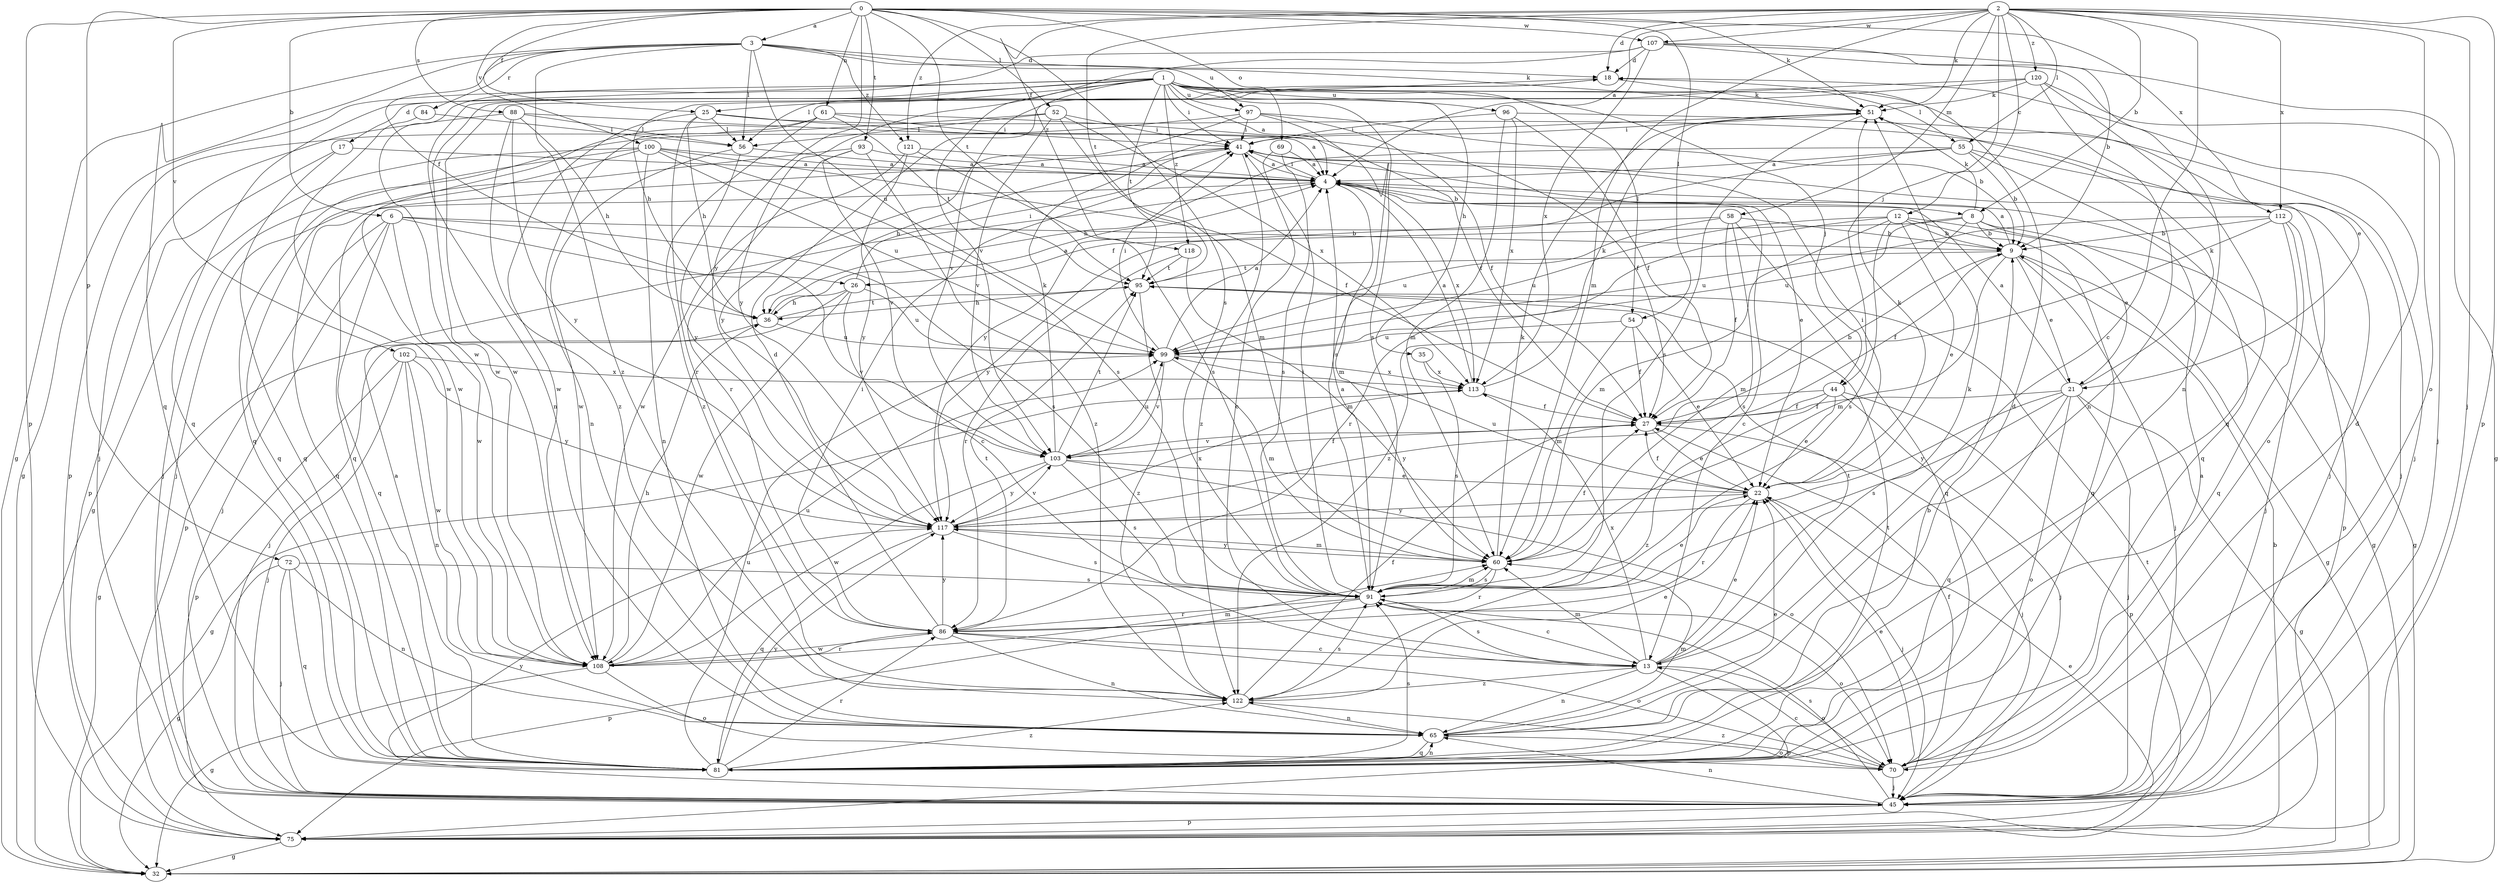 strict digraph  {
0;
1;
2;
3;
4;
6;
8;
9;
12;
13;
17;
18;
21;
22;
25;
26;
27;
32;
35;
36;
41;
44;
45;
51;
52;
54;
55;
56;
58;
60;
61;
65;
69;
70;
72;
75;
81;
84;
86;
88;
91;
93;
95;
96;
97;
99;
100;
102;
103;
107;
108;
112;
113;
117;
118;
120;
121;
122;
0 -> 3  [label=a];
0 -> 6  [label=b];
0 -> 25  [label=f];
0 -> 51  [label=k];
0 -> 52  [label=l];
0 -> 54  [label=l];
0 -> 61  [label=n];
0 -> 69  [label=o];
0 -> 72  [label=p];
0 -> 75  [label=p];
0 -> 88  [label=s];
0 -> 91  [label=s];
0 -> 93  [label=t];
0 -> 95  [label=t];
0 -> 100  [label=v];
0 -> 102  [label=v];
0 -> 107  [label=w];
0 -> 112  [label=x];
0 -> 117  [label=y];
1 -> 4  [label=a];
1 -> 17  [label=d];
1 -> 21  [label=e];
1 -> 25  [label=f];
1 -> 32  [label=g];
1 -> 35  [label=h];
1 -> 41  [label=i];
1 -> 44  [label=j];
1 -> 54  [label=l];
1 -> 55  [label=l];
1 -> 65  [label=n];
1 -> 81  [label=q];
1 -> 91  [label=s];
1 -> 95  [label=t];
1 -> 96  [label=u];
1 -> 97  [label=u];
1 -> 103  [label=v];
1 -> 117  [label=y];
1 -> 118  [label=z];
2 -> 4  [label=a];
2 -> 8  [label=b];
2 -> 12  [label=c];
2 -> 13  [label=c];
2 -> 18  [label=d];
2 -> 44  [label=j];
2 -> 45  [label=j];
2 -> 51  [label=k];
2 -> 55  [label=l];
2 -> 58  [label=m];
2 -> 60  [label=m];
2 -> 70  [label=o];
2 -> 75  [label=p];
2 -> 95  [label=t];
2 -> 107  [label=w];
2 -> 112  [label=x];
2 -> 118  [label=z];
2 -> 120  [label=z];
2 -> 121  [label=z];
3 -> 18  [label=d];
3 -> 26  [label=f];
3 -> 32  [label=g];
3 -> 51  [label=k];
3 -> 56  [label=l];
3 -> 81  [label=q];
3 -> 84  [label=r];
3 -> 97  [label=u];
3 -> 99  [label=u];
3 -> 121  [label=z];
3 -> 122  [label=z];
4 -> 8  [label=b];
4 -> 13  [label=c];
4 -> 41  [label=i];
4 -> 60  [label=m];
4 -> 81  [label=q];
4 -> 113  [label=x];
6 -> 9  [label=b];
6 -> 13  [label=c];
6 -> 45  [label=j];
6 -> 75  [label=p];
6 -> 81  [label=q];
6 -> 91  [label=s];
6 -> 108  [label=w];
8 -> 9  [label=b];
8 -> 21  [label=e];
8 -> 26  [label=f];
8 -> 32  [label=g];
8 -> 51  [label=k];
8 -> 60  [label=m];
8 -> 99  [label=u];
9 -> 4  [label=a];
9 -> 21  [label=e];
9 -> 27  [label=f];
9 -> 32  [label=g];
9 -> 45  [label=j];
9 -> 60  [label=m];
9 -> 95  [label=t];
12 -> 9  [label=b];
12 -> 22  [label=e];
12 -> 32  [label=g];
12 -> 60  [label=m];
12 -> 81  [label=q];
12 -> 86  [label=r];
12 -> 91  [label=s];
12 -> 99  [label=u];
13 -> 22  [label=e];
13 -> 51  [label=k];
13 -> 60  [label=m];
13 -> 65  [label=n];
13 -> 70  [label=o];
13 -> 75  [label=p];
13 -> 91  [label=s];
13 -> 95  [label=t];
13 -> 113  [label=x];
13 -> 122  [label=z];
17 -> 4  [label=a];
17 -> 75  [label=p];
17 -> 81  [label=q];
18 -> 51  [label=k];
18 -> 56  [label=l];
18 -> 108  [label=w];
21 -> 4  [label=a];
21 -> 27  [label=f];
21 -> 32  [label=g];
21 -> 45  [label=j];
21 -> 51  [label=k];
21 -> 70  [label=o];
21 -> 81  [label=q];
21 -> 91  [label=s];
21 -> 117  [label=y];
22 -> 27  [label=f];
22 -> 41  [label=i];
22 -> 45  [label=j];
22 -> 51  [label=k];
22 -> 86  [label=r];
22 -> 99  [label=u];
22 -> 117  [label=y];
25 -> 27  [label=f];
25 -> 36  [label=h];
25 -> 56  [label=l];
25 -> 70  [label=o];
25 -> 86  [label=r];
25 -> 108  [label=w];
26 -> 36  [label=h];
26 -> 41  [label=i];
26 -> 45  [label=j];
26 -> 99  [label=u];
26 -> 103  [label=v];
26 -> 108  [label=w];
27 -> 9  [label=b];
27 -> 22  [label=e];
27 -> 45  [label=j];
27 -> 103  [label=v];
35 -> 91  [label=s];
35 -> 113  [label=x];
36 -> 4  [label=a];
36 -> 32  [label=g];
36 -> 95  [label=t];
36 -> 99  [label=u];
41 -> 4  [label=a];
41 -> 22  [label=e];
41 -> 36  [label=h];
41 -> 45  [label=j];
41 -> 81  [label=q];
41 -> 122  [label=z];
44 -> 22  [label=e];
44 -> 27  [label=f];
44 -> 45  [label=j];
44 -> 75  [label=p];
44 -> 117  [label=y];
44 -> 122  [label=z];
45 -> 65  [label=n];
45 -> 75  [label=p];
45 -> 91  [label=s];
45 -> 117  [label=y];
51 -> 41  [label=i];
51 -> 91  [label=s];
52 -> 41  [label=i];
52 -> 56  [label=l];
52 -> 60  [label=m];
52 -> 75  [label=p];
52 -> 103  [label=v];
52 -> 113  [label=x];
54 -> 22  [label=e];
54 -> 27  [label=f];
54 -> 60  [label=m];
54 -> 99  [label=u];
55 -> 4  [label=a];
55 -> 9  [label=b];
55 -> 36  [label=h];
55 -> 45  [label=j];
55 -> 81  [label=q];
55 -> 117  [label=y];
56 -> 4  [label=a];
56 -> 108  [label=w];
56 -> 117  [label=y];
58 -> 9  [label=b];
58 -> 27  [label=f];
58 -> 81  [label=q];
58 -> 91  [label=s];
58 -> 99  [label=u];
58 -> 117  [label=y];
60 -> 27  [label=f];
60 -> 51  [label=k];
60 -> 86  [label=r];
60 -> 91  [label=s];
60 -> 117  [label=y];
61 -> 27  [label=f];
61 -> 41  [label=i];
61 -> 65  [label=n];
61 -> 95  [label=t];
61 -> 108  [label=w];
61 -> 122  [label=z];
65 -> 18  [label=d];
65 -> 22  [label=e];
65 -> 60  [label=m];
65 -> 70  [label=o];
65 -> 81  [label=q];
69 -> 4  [label=a];
69 -> 13  [label=c];
69 -> 91  [label=s];
70 -> 4  [label=a];
70 -> 13  [label=c];
70 -> 18  [label=d];
70 -> 22  [label=e];
70 -> 27  [label=f];
70 -> 45  [label=j];
70 -> 122  [label=z];
72 -> 32  [label=g];
72 -> 45  [label=j];
72 -> 65  [label=n];
72 -> 81  [label=q];
72 -> 91  [label=s];
75 -> 9  [label=b];
75 -> 22  [label=e];
75 -> 32  [label=g];
75 -> 95  [label=t];
81 -> 4  [label=a];
81 -> 9  [label=b];
81 -> 65  [label=n];
81 -> 86  [label=r];
81 -> 91  [label=s];
81 -> 95  [label=t];
81 -> 99  [label=u];
81 -> 117  [label=y];
81 -> 122  [label=z];
84 -> 56  [label=l];
84 -> 108  [label=w];
86 -> 13  [label=c];
86 -> 18  [label=d];
86 -> 41  [label=i];
86 -> 65  [label=n];
86 -> 70  [label=o];
86 -> 95  [label=t];
86 -> 108  [label=w];
86 -> 117  [label=y];
88 -> 4  [label=a];
88 -> 36  [label=h];
88 -> 45  [label=j];
88 -> 56  [label=l];
88 -> 117  [label=y];
88 -> 122  [label=z];
91 -> 4  [label=a];
91 -> 13  [label=c];
91 -> 22  [label=e];
91 -> 41  [label=i];
91 -> 60  [label=m];
91 -> 70  [label=o];
91 -> 75  [label=p];
91 -> 86  [label=r];
93 -> 4  [label=a];
93 -> 45  [label=j];
93 -> 86  [label=r];
93 -> 103  [label=v];
93 -> 122  [label=z];
95 -> 36  [label=h];
95 -> 122  [label=z];
96 -> 27  [label=f];
96 -> 41  [label=i];
96 -> 45  [label=j];
96 -> 60  [label=m];
96 -> 113  [label=x];
97 -> 9  [label=b];
97 -> 27  [label=f];
97 -> 41  [label=i];
97 -> 81  [label=q];
97 -> 91  [label=s];
97 -> 117  [label=y];
99 -> 4  [label=a];
99 -> 41  [label=i];
99 -> 60  [label=m];
99 -> 103  [label=v];
99 -> 113  [label=x];
100 -> 4  [label=a];
100 -> 27  [label=f];
100 -> 32  [label=g];
100 -> 45  [label=j];
100 -> 65  [label=n];
100 -> 81  [label=q];
100 -> 91  [label=s];
100 -> 99  [label=u];
102 -> 45  [label=j];
102 -> 65  [label=n];
102 -> 75  [label=p];
102 -> 108  [label=w];
102 -> 113  [label=x];
102 -> 117  [label=y];
103 -> 22  [label=e];
103 -> 27  [label=f];
103 -> 51  [label=k];
103 -> 70  [label=o];
103 -> 91  [label=s];
103 -> 95  [label=t];
103 -> 99  [label=u];
103 -> 108  [label=w];
103 -> 117  [label=y];
107 -> 9  [label=b];
107 -> 18  [label=d];
107 -> 32  [label=g];
107 -> 65  [label=n];
107 -> 103  [label=v];
107 -> 108  [label=w];
107 -> 113  [label=x];
108 -> 32  [label=g];
108 -> 36  [label=h];
108 -> 60  [label=m];
108 -> 70  [label=o];
108 -> 86  [label=r];
108 -> 99  [label=u];
112 -> 9  [label=b];
112 -> 45  [label=j];
112 -> 75  [label=p];
112 -> 81  [label=q];
112 -> 99  [label=u];
112 -> 122  [label=z];
113 -> 4  [label=a];
113 -> 27  [label=f];
113 -> 32  [label=g];
113 -> 51  [label=k];
117 -> 60  [label=m];
117 -> 81  [label=q];
117 -> 91  [label=s];
117 -> 103  [label=v];
117 -> 113  [label=x];
118 -> 60  [label=m];
118 -> 86  [label=r];
118 -> 95  [label=t];
120 -> 36  [label=h];
120 -> 45  [label=j];
120 -> 51  [label=k];
120 -> 65  [label=n];
120 -> 81  [label=q];
120 -> 108  [label=w];
121 -> 4  [label=a];
121 -> 91  [label=s];
121 -> 108  [label=w];
121 -> 117  [label=y];
122 -> 22  [label=e];
122 -> 27  [label=f];
122 -> 65  [label=n];
122 -> 91  [label=s];
}
